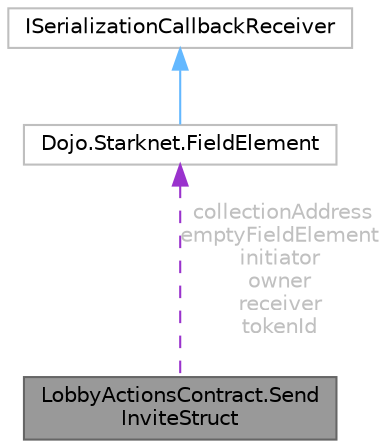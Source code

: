 digraph "LobbyActionsContract.SendInviteStruct"
{
 // LATEX_PDF_SIZE
  bgcolor="transparent";
  edge [fontname=Helvetica,fontsize=10,labelfontname=Helvetica,labelfontsize=10];
  node [fontname=Helvetica,fontsize=10,shape=box,height=0.2,width=0.4];
  Node1 [id="Node000001",label="LobbyActionsContract.Send\lInviteStruct",height=0.2,width=0.4,color="gray40", fillcolor="grey60", style="filled", fontcolor="black",tooltip="Created: Lobby GameInfo Initiator."];
  Node2 -> Node1 [id="edge1_Node000001_Node000002",dir="back",color="darkorchid3",style="dashed",tooltip=" ",label=" collectionAddress\nemptyFieldElement\ninitiator\nowner\nreceiver\ntokenId",fontcolor="grey" ];
  Node2 [id="Node000002",label="Dojo.Starknet.FieldElement",height=0.2,width=0.4,color="grey75", fillcolor="white", style="filled",URL="$class_dojo_1_1_starknet_1_1_field_element.html",tooltip=" "];
  Node3 -> Node2 [id="edge2_Node000002_Node000003",dir="back",color="steelblue1",style="solid",tooltip=" "];
  Node3 [id="Node000003",label="ISerializationCallbackReceiver",height=0.2,width=0.4,color="grey75", fillcolor="white", style="filled",tooltip=" "];
}
